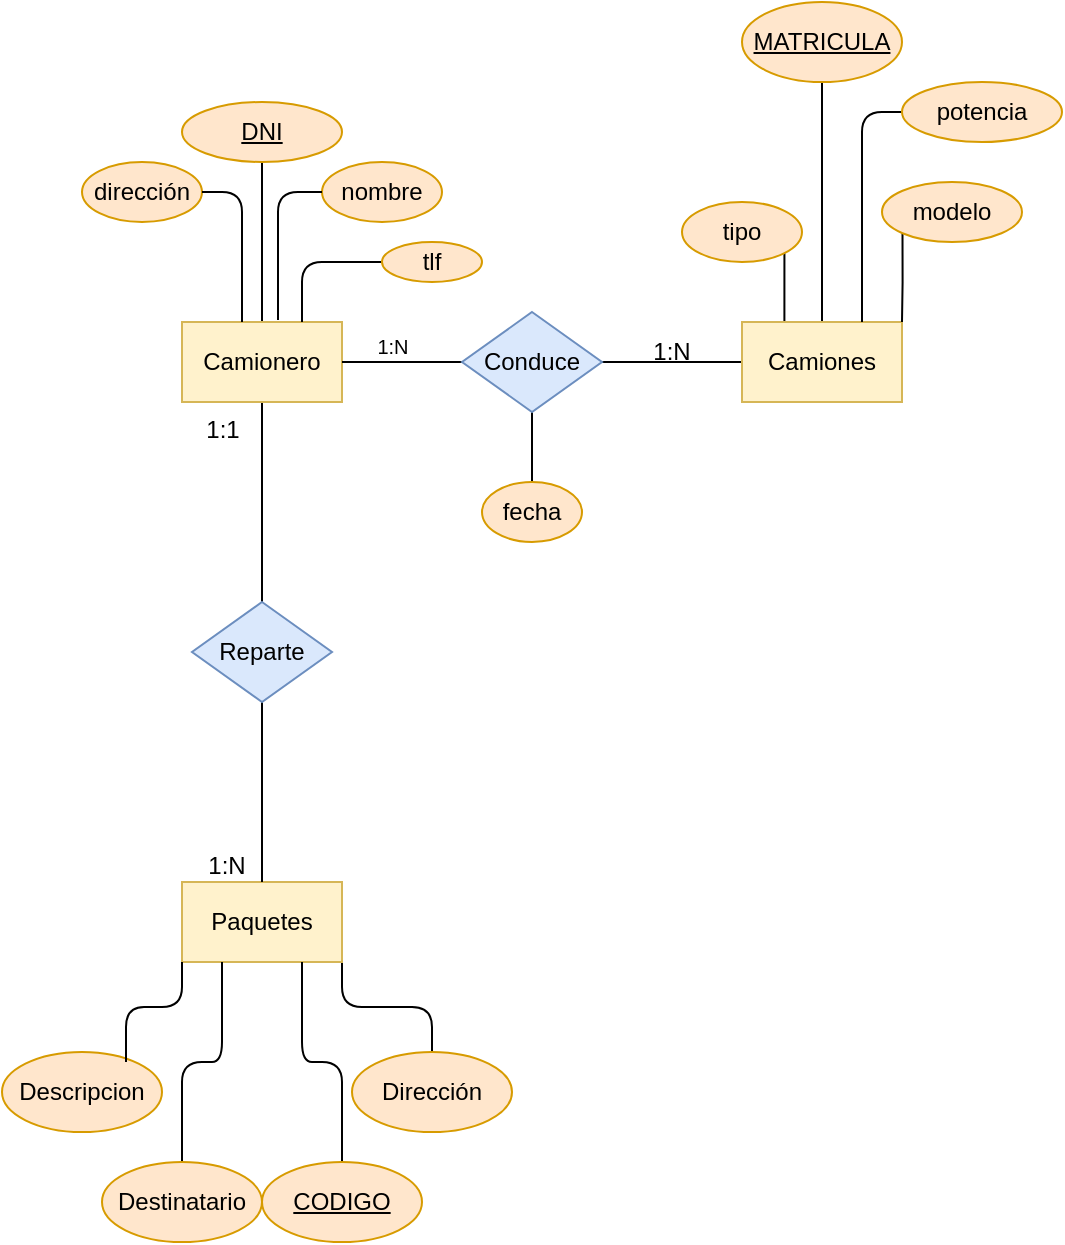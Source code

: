 <mxfile version="21.8.2" type="github">
  <diagram name="Página-1" id="HCHrNYl30tXwelg6hYeL">
    <mxGraphModel dx="1434" dy="795" grid="1" gridSize="10" guides="1" tooltips="1" connect="1" arrows="1" fold="1" page="1" pageScale="1" pageWidth="827" pageHeight="1169" math="0" shadow="0">
      <root>
        <mxCell id="0" />
        <mxCell id="1" parent="0" />
        <mxCell id="XdnwhCygg9N6XGbP2J52-7" style="edgeStyle=orthogonalEdgeStyle;rounded=0;orthogonalLoop=1;jettySize=auto;html=1;exitX=0.5;exitY=1;exitDx=0;exitDy=0;entryX=0.5;entryY=0;entryDx=0;entryDy=0;endArrow=none;endFill=0;" parent="1" source="XdnwhCygg9N6XGbP2J52-1" target="XdnwhCygg9N6XGbP2J52-5" edge="1">
          <mxGeometry relative="1" as="geometry" />
        </mxCell>
        <mxCell id="zHJQdYGYcfevTsKzQPyl-4" style="edgeStyle=orthogonalEdgeStyle;rounded=0;orthogonalLoop=1;jettySize=auto;html=1;exitX=0.5;exitY=0;exitDx=0;exitDy=0;entryX=0.5;entryY=1;entryDx=0;entryDy=0;endArrow=none;endFill=0;" edge="1" parent="1" source="XdnwhCygg9N6XGbP2J52-1" target="zHJQdYGYcfevTsKzQPyl-1">
          <mxGeometry relative="1" as="geometry" />
        </mxCell>
        <mxCell id="XdnwhCygg9N6XGbP2J52-1" value="Camionero" style="rounded=0;whiteSpace=wrap;html=1;fillColor=#fff2cc;strokeColor=#d6b656;" parent="1" vertex="1">
          <mxGeometry x="120" y="200" width="80" height="40" as="geometry" />
        </mxCell>
        <mxCell id="zHJQdYGYcfevTsKzQPyl-28" style="edgeStyle=orthogonalEdgeStyle;rounded=1;orthogonalLoop=1;jettySize=auto;html=1;exitX=1;exitY=1;exitDx=0;exitDy=0;endArrow=none;endFill=0;" edge="1" parent="1" source="XdnwhCygg9N6XGbP2J52-2" target="zHJQdYGYcfevTsKzQPyl-26">
          <mxGeometry relative="1" as="geometry" />
        </mxCell>
        <mxCell id="XdnwhCygg9N6XGbP2J52-2" value="&lt;div&gt;Paquetes&lt;/div&gt;" style="whiteSpace=wrap;html=1;fillColor=#fff2cc;strokeColor=#d6b656;" parent="1" vertex="1">
          <mxGeometry x="120" y="480" width="80" height="40" as="geometry" />
        </mxCell>
        <mxCell id="XdnwhCygg9N6XGbP2J52-9" style="edgeStyle=orthogonalEdgeStyle;rounded=0;orthogonalLoop=1;jettySize=auto;html=1;exitX=0;exitY=0.5;exitDx=0;exitDy=0;entryX=1;entryY=0.5;entryDx=0;entryDy=0;endArrow=none;endFill=0;" parent="1" source="XdnwhCygg9N6XGbP2J52-3" target="XdnwhCygg9N6XGbP2J52-4" edge="1">
          <mxGeometry relative="1" as="geometry" />
        </mxCell>
        <mxCell id="zHJQdYGYcfevTsKzQPyl-14" style="edgeStyle=orthogonalEdgeStyle;rounded=0;orthogonalLoop=1;jettySize=auto;html=1;exitX=0.5;exitY=0;exitDx=0;exitDy=0;entryX=0.5;entryY=1;entryDx=0;entryDy=0;endArrow=none;endFill=0;" edge="1" parent="1" source="XdnwhCygg9N6XGbP2J52-3" target="zHJQdYGYcfevTsKzQPyl-13">
          <mxGeometry relative="1" as="geometry" />
        </mxCell>
        <mxCell id="zHJQdYGYcfevTsKzQPyl-18" style="edgeStyle=orthogonalEdgeStyle;rounded=0;orthogonalLoop=1;jettySize=auto;html=1;exitX=0.25;exitY=0;exitDx=0;exitDy=0;entryX=1;entryY=1;entryDx=0;entryDy=0;endArrow=none;endFill=0;" edge="1" parent="1" source="XdnwhCygg9N6XGbP2J52-3" target="zHJQdYGYcfevTsKzQPyl-17">
          <mxGeometry relative="1" as="geometry" />
        </mxCell>
        <mxCell id="XdnwhCygg9N6XGbP2J52-3" value="Camiones" style="whiteSpace=wrap;html=1;fillColor=#fff2cc;strokeColor=#d6b656;" parent="1" vertex="1">
          <mxGeometry x="400" y="200" width="80" height="40" as="geometry" />
        </mxCell>
        <mxCell id="XdnwhCygg9N6XGbP2J52-8" style="edgeStyle=orthogonalEdgeStyle;rounded=0;orthogonalLoop=1;jettySize=auto;html=1;exitX=0;exitY=0.5;exitDx=0;exitDy=0;entryX=1;entryY=0.5;entryDx=0;entryDy=0;endArrow=none;endFill=0;" parent="1" source="XdnwhCygg9N6XGbP2J52-4" target="XdnwhCygg9N6XGbP2J52-1" edge="1">
          <mxGeometry relative="1" as="geometry" />
        </mxCell>
        <mxCell id="zHJQdYGYcfevTsKzQPyl-40" style="edgeStyle=orthogonalEdgeStyle;rounded=0;orthogonalLoop=1;jettySize=auto;html=1;exitX=0.5;exitY=1;exitDx=0;exitDy=0;entryX=0.5;entryY=0;entryDx=0;entryDy=0;endArrow=none;endFill=0;" edge="1" parent="1" source="XdnwhCygg9N6XGbP2J52-4" target="zHJQdYGYcfevTsKzQPyl-39">
          <mxGeometry relative="1" as="geometry" />
        </mxCell>
        <mxCell id="XdnwhCygg9N6XGbP2J52-4" value="&lt;div&gt;Conduce&lt;/div&gt;" style="rhombus;whiteSpace=wrap;html=1;fillColor=#dae8fc;strokeColor=#6c8ebf;" parent="1" vertex="1">
          <mxGeometry x="260" y="195" width="70" height="50" as="geometry" />
        </mxCell>
        <mxCell id="XdnwhCygg9N6XGbP2J52-6" style="edgeStyle=orthogonalEdgeStyle;rounded=0;orthogonalLoop=1;jettySize=auto;html=1;exitX=0.5;exitY=1;exitDx=0;exitDy=0;entryX=0.5;entryY=0;entryDx=0;entryDy=0;endArrow=none;endFill=0;" parent="1" source="XdnwhCygg9N6XGbP2J52-5" target="XdnwhCygg9N6XGbP2J52-2" edge="1">
          <mxGeometry relative="1" as="geometry" />
        </mxCell>
        <mxCell id="XdnwhCygg9N6XGbP2J52-5" value="&lt;div&gt;Reparte&lt;/div&gt;" style="rhombus;whiteSpace=wrap;html=1;fillColor=#dae8fc;strokeColor=#6c8ebf;" parent="1" vertex="1">
          <mxGeometry x="125" y="340" width="70" height="50" as="geometry" />
        </mxCell>
        <mxCell id="zHJQdYGYcfevTsKzQPyl-1" value="&lt;u&gt;DNI&lt;/u&gt;" style="ellipse;whiteSpace=wrap;html=1;fillColor=#ffe6cc;strokeColor=#d79b00;" vertex="1" parent="1">
          <mxGeometry x="120" y="90" width="80" height="30" as="geometry" />
        </mxCell>
        <mxCell id="zHJQdYGYcfevTsKzQPyl-5" value="nombre" style="ellipse;whiteSpace=wrap;html=1;fillColor=#ffe6cc;strokeColor=#d79b00;" vertex="1" parent="1">
          <mxGeometry x="190" y="120" width="60" height="30" as="geometry" />
        </mxCell>
        <mxCell id="zHJQdYGYcfevTsKzQPyl-6" style="edgeStyle=orthogonalEdgeStyle;orthogonalLoop=1;jettySize=auto;html=1;exitX=0;exitY=0.5;exitDx=0;exitDy=0;entryX=0.6;entryY=-0.025;entryDx=0;entryDy=0;entryPerimeter=0;endArrow=none;endFill=0;rounded=1;" edge="1" parent="1" source="zHJQdYGYcfevTsKzQPyl-5" target="XdnwhCygg9N6XGbP2J52-1">
          <mxGeometry relative="1" as="geometry" />
        </mxCell>
        <mxCell id="zHJQdYGYcfevTsKzQPyl-8" style="edgeStyle=orthogonalEdgeStyle;rounded=1;orthogonalLoop=1;jettySize=auto;html=1;exitX=0;exitY=0.5;exitDx=0;exitDy=0;entryX=0.75;entryY=0;entryDx=0;entryDy=0;endArrow=none;endFill=0;" edge="1" parent="1" source="zHJQdYGYcfevTsKzQPyl-7" target="XdnwhCygg9N6XGbP2J52-1">
          <mxGeometry relative="1" as="geometry" />
        </mxCell>
        <mxCell id="zHJQdYGYcfevTsKzQPyl-7" value="tlf" style="ellipse;whiteSpace=wrap;html=1;fillColor=#ffe6cc;strokeColor=#d79b00;" vertex="1" parent="1">
          <mxGeometry x="220" y="160" width="50" height="20" as="geometry" />
        </mxCell>
        <mxCell id="zHJQdYGYcfevTsKzQPyl-10" value="dirección" style="ellipse;whiteSpace=wrap;html=1;fillColor=#ffe6cc;strokeColor=#d79b00;" vertex="1" parent="1">
          <mxGeometry x="70" y="120" width="60" height="30" as="geometry" />
        </mxCell>
        <mxCell id="zHJQdYGYcfevTsKzQPyl-11" style="edgeStyle=orthogonalEdgeStyle;orthogonalLoop=1;jettySize=auto;html=1;exitX=1;exitY=0.5;exitDx=0;exitDy=0;entryX=0.375;entryY=0;entryDx=0;entryDy=0;entryPerimeter=0;endArrow=none;endFill=0;rounded=1;" edge="1" parent="1" source="zHJQdYGYcfevTsKzQPyl-10" target="XdnwhCygg9N6XGbP2J52-1">
          <mxGeometry relative="1" as="geometry" />
        </mxCell>
        <mxCell id="zHJQdYGYcfevTsKzQPyl-13" value="&lt;u&gt;MATRICULA&lt;/u&gt;" style="ellipse;whiteSpace=wrap;html=1;fillColor=#ffe6cc;strokeColor=#d79b00;" vertex="1" parent="1">
          <mxGeometry x="400" y="40" width="80" height="40" as="geometry" />
        </mxCell>
        <mxCell id="zHJQdYGYcfevTsKzQPyl-20" style="edgeStyle=orthogonalEdgeStyle;rounded=0;orthogonalLoop=1;jettySize=auto;html=1;exitX=0;exitY=1;exitDx=0;exitDy=0;entryX=1;entryY=0;entryDx=0;entryDy=0;endArrow=none;endFill=0;" edge="1" parent="1" source="zHJQdYGYcfevTsKzQPyl-15" target="XdnwhCygg9N6XGbP2J52-3">
          <mxGeometry relative="1" as="geometry" />
        </mxCell>
        <mxCell id="zHJQdYGYcfevTsKzQPyl-15" value="&lt;div&gt;modelo&lt;/div&gt;" style="ellipse;whiteSpace=wrap;html=1;fillColor=#ffe6cc;strokeColor=#d79b00;" vertex="1" parent="1">
          <mxGeometry x="470" y="130" width="70" height="30" as="geometry" />
        </mxCell>
        <mxCell id="zHJQdYGYcfevTsKzQPyl-17" value="tipo" style="ellipse;whiteSpace=wrap;html=1;fillColor=#ffe6cc;strokeColor=#d79b00;" vertex="1" parent="1">
          <mxGeometry x="370" y="140" width="60" height="30" as="geometry" />
        </mxCell>
        <mxCell id="zHJQdYGYcfevTsKzQPyl-21" style="edgeStyle=orthogonalEdgeStyle;rounded=1;orthogonalLoop=1;jettySize=auto;html=1;exitX=0;exitY=0.5;exitDx=0;exitDy=0;entryX=0.75;entryY=0;entryDx=0;entryDy=0;endArrow=none;endFill=0;" edge="1" parent="1" source="zHJQdYGYcfevTsKzQPyl-19" target="XdnwhCygg9N6XGbP2J52-3">
          <mxGeometry relative="1" as="geometry" />
        </mxCell>
        <mxCell id="zHJQdYGYcfevTsKzQPyl-19" value="&lt;div&gt;potencia&lt;/div&gt;" style="ellipse;whiteSpace=wrap;html=1;fillColor=#ffe6cc;strokeColor=#d79b00;" vertex="1" parent="1">
          <mxGeometry x="480" y="80" width="80" height="30" as="geometry" />
        </mxCell>
        <mxCell id="zHJQdYGYcfevTsKzQPyl-22" value="Descripcion" style="ellipse;whiteSpace=wrap;html=1;fillColor=#ffe6cc;strokeColor=#d79b00;" vertex="1" parent="1">
          <mxGeometry x="30" y="565" width="80" height="40" as="geometry" />
        </mxCell>
        <mxCell id="zHJQdYGYcfevTsKzQPyl-23" style="edgeStyle=orthogonalEdgeStyle;rounded=1;orthogonalLoop=1;jettySize=auto;html=1;exitX=0;exitY=1;exitDx=0;exitDy=0;entryX=0.775;entryY=0.125;entryDx=0;entryDy=0;entryPerimeter=0;endArrow=none;endFill=0;" edge="1" parent="1" source="XdnwhCygg9N6XGbP2J52-2" target="zHJQdYGYcfevTsKzQPyl-22">
          <mxGeometry relative="1" as="geometry" />
        </mxCell>
        <mxCell id="zHJQdYGYcfevTsKzQPyl-34" style="edgeStyle=orthogonalEdgeStyle;rounded=1;orthogonalLoop=1;jettySize=auto;html=1;exitX=0.5;exitY=0;exitDx=0;exitDy=0;entryX=0.25;entryY=1;entryDx=0;entryDy=0;endArrow=none;endFill=0;" edge="1" parent="1" source="zHJQdYGYcfevTsKzQPyl-24" target="XdnwhCygg9N6XGbP2J52-2">
          <mxGeometry relative="1" as="geometry" />
        </mxCell>
        <mxCell id="zHJQdYGYcfevTsKzQPyl-24" value="Destinatario" style="ellipse;whiteSpace=wrap;html=1;fillColor=#ffe6cc;strokeColor=#d79b00;" vertex="1" parent="1">
          <mxGeometry x="80" y="620" width="80" height="40" as="geometry" />
        </mxCell>
        <mxCell id="zHJQdYGYcfevTsKzQPyl-26" value="Dirección" style="ellipse;whiteSpace=wrap;html=1;fillColor=#ffe6cc;strokeColor=#d79b00;" vertex="1" parent="1">
          <mxGeometry x="205" y="565" width="80" height="40" as="geometry" />
        </mxCell>
        <mxCell id="zHJQdYGYcfevTsKzQPyl-36" style="edgeStyle=orthogonalEdgeStyle;rounded=1;orthogonalLoop=1;jettySize=auto;html=1;exitX=0.5;exitY=0;exitDx=0;exitDy=0;entryX=0.75;entryY=1;entryDx=0;entryDy=0;endArrow=none;endFill=0;" edge="1" parent="1" source="zHJQdYGYcfevTsKzQPyl-35" target="XdnwhCygg9N6XGbP2J52-2">
          <mxGeometry relative="1" as="geometry" />
        </mxCell>
        <mxCell id="zHJQdYGYcfevTsKzQPyl-35" value="&lt;u&gt;CODIGO&lt;/u&gt;" style="ellipse;whiteSpace=wrap;html=1;fillColor=#ffe6cc;strokeColor=#d79b00;" vertex="1" parent="1">
          <mxGeometry x="160" y="620" width="80" height="40" as="geometry" />
        </mxCell>
        <mxCell id="zHJQdYGYcfevTsKzQPyl-39" value="fecha" style="ellipse;whiteSpace=wrap;html=1;fillColor=#ffe6cc;strokeColor=#d79b00;" vertex="1" parent="1">
          <mxGeometry x="270" y="280" width="50" height="30" as="geometry" />
        </mxCell>
        <mxCell id="zHJQdYGYcfevTsKzQPyl-41" value="1:N" style="text;html=1;strokeColor=none;fillColor=none;align=center;verticalAlign=middle;whiteSpace=wrap;rounded=0;" vertex="1" parent="1">
          <mxGeometry x="340" y="210" width="50" height="10" as="geometry" />
        </mxCell>
        <mxCell id="zHJQdYGYcfevTsKzQPyl-42" value="&lt;sup&gt;1:N&lt;/sup&gt;" style="text;html=1;align=center;verticalAlign=middle;resizable=0;points=[];autosize=1;strokeColor=none;fillColor=none;" vertex="1" parent="1">
          <mxGeometry x="205" y="200" width="40" height="30" as="geometry" />
        </mxCell>
        <mxCell id="zHJQdYGYcfevTsKzQPyl-43" value="1:1" style="text;html=1;align=center;verticalAlign=middle;resizable=0;points=[];autosize=1;strokeColor=none;fillColor=none;" vertex="1" parent="1">
          <mxGeometry x="120" y="239" width="40" height="30" as="geometry" />
        </mxCell>
        <mxCell id="zHJQdYGYcfevTsKzQPyl-44" value="1:N" style="text;html=1;align=center;verticalAlign=middle;resizable=0;points=[];autosize=1;strokeColor=none;fillColor=none;" vertex="1" parent="1">
          <mxGeometry x="122" y="457" width="40" height="30" as="geometry" />
        </mxCell>
      </root>
    </mxGraphModel>
  </diagram>
</mxfile>
